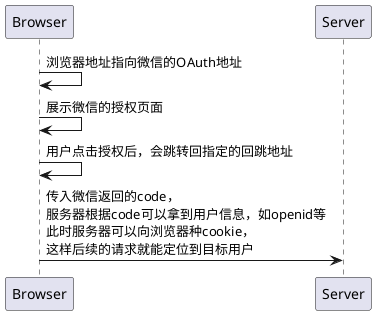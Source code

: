 @startuml snippet-3
participant Browser as B
participant Server as S

B -> B : 浏览器地址指向微信的OAuth地址
B -> B : 展示微信的授权页面
B -> B : 用户点击授权后，会跳转回指定的回跳地址
B -> S : 传入微信返回的code，\n服务器根据code可以拿到用户信息，如openid等\n此时服务器可以向浏览器种cookie，\n这样后续的请求就能定位到目标用户
@enduml